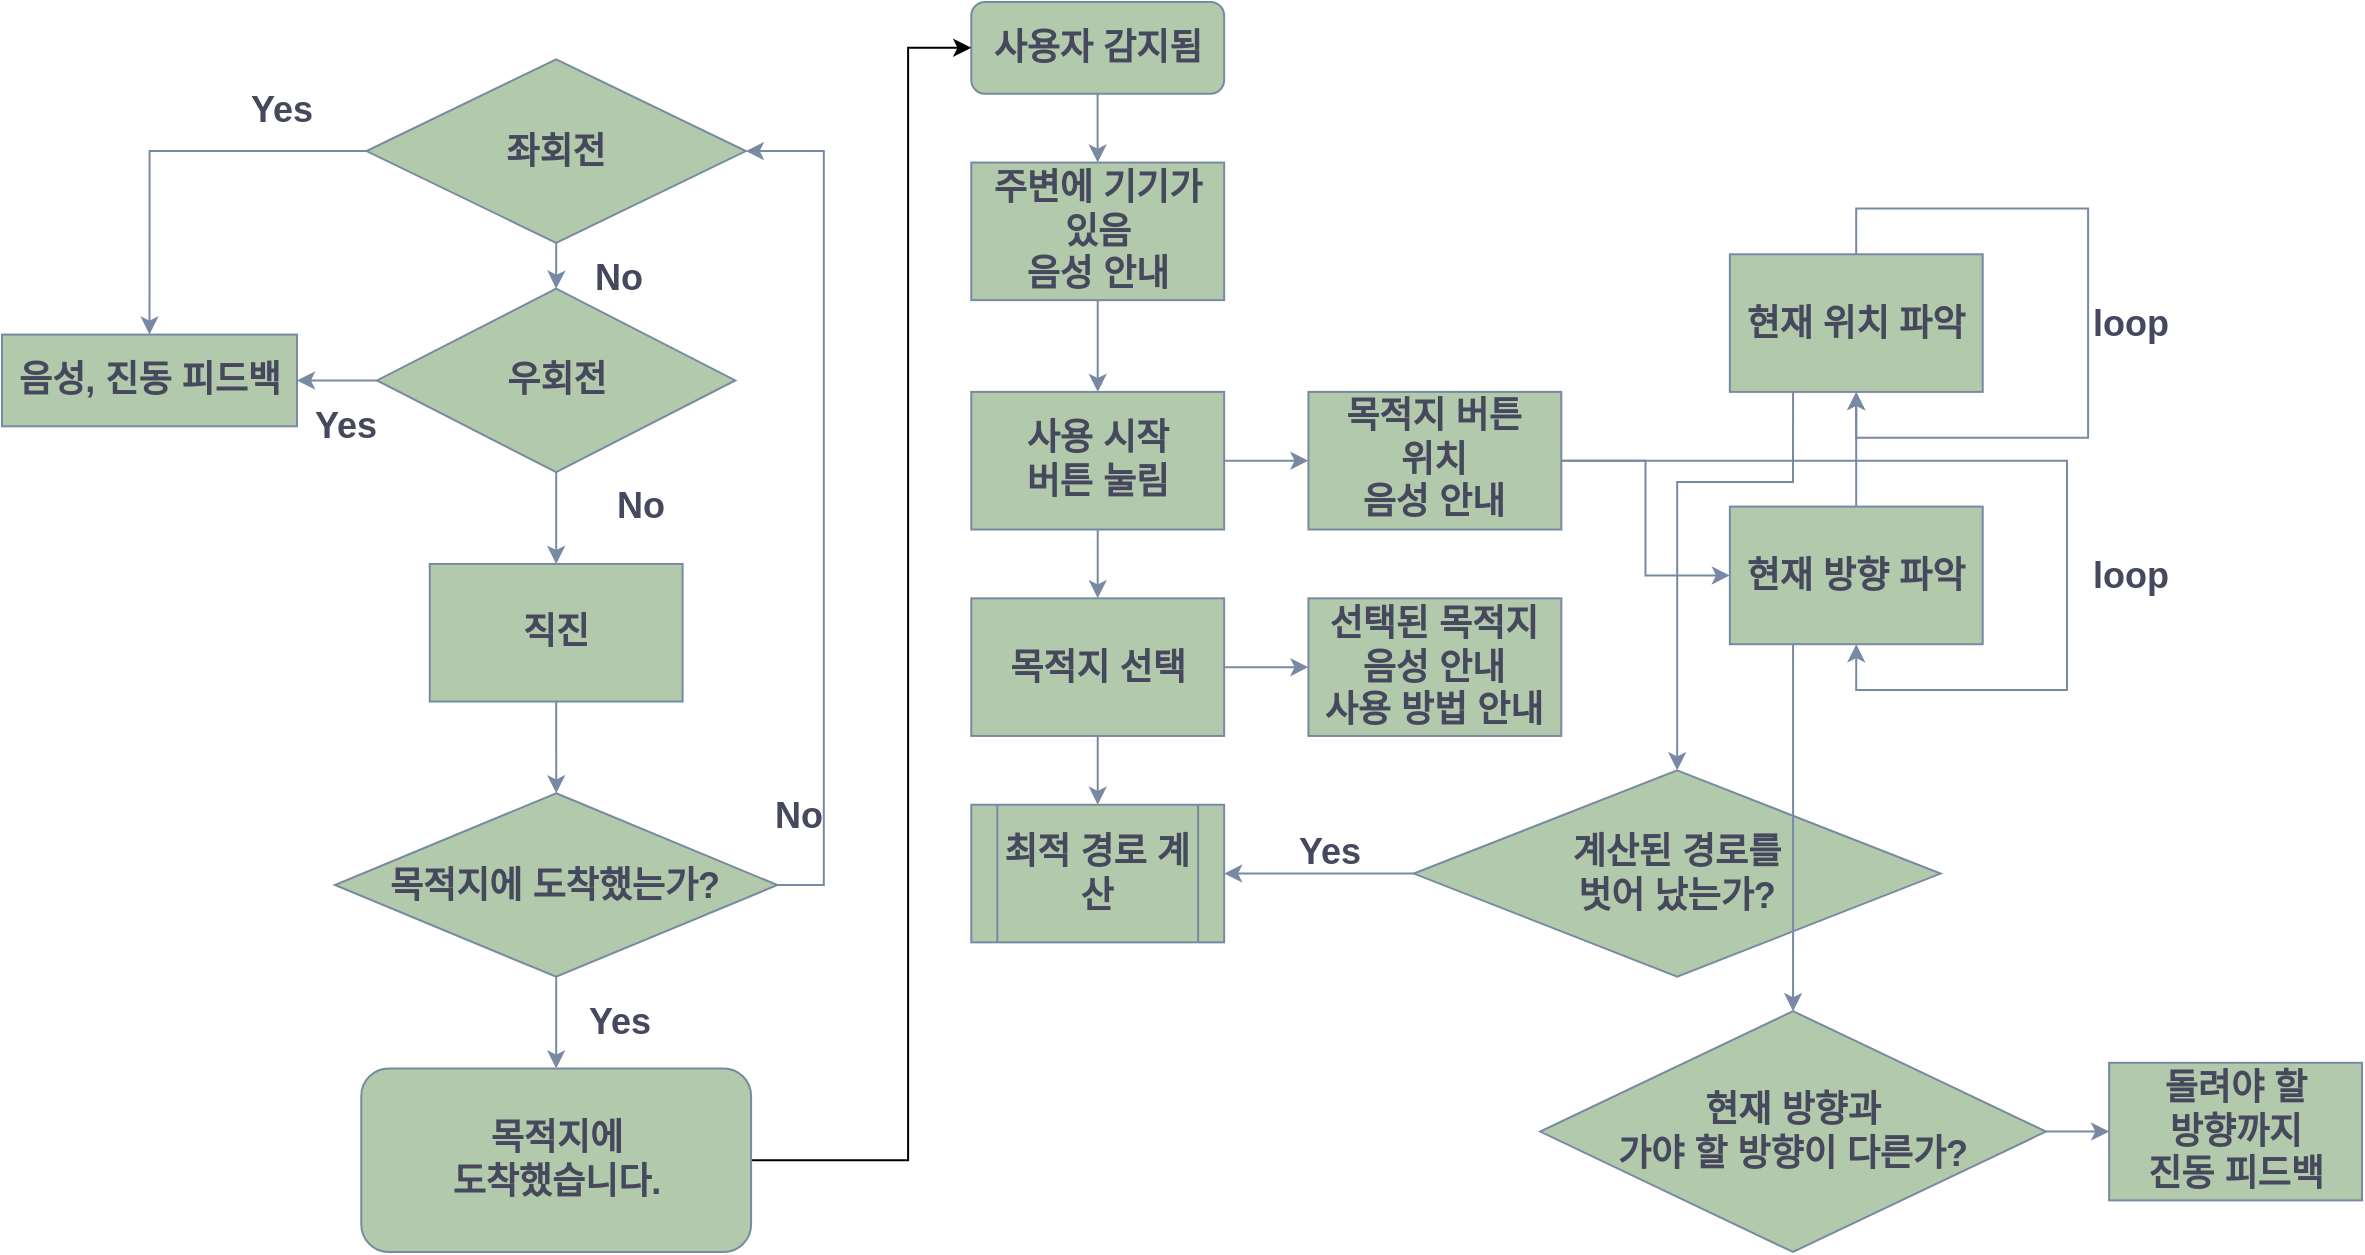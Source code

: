 <mxfile version="18.1.1" type="github">
  <diagram id="C5RBs43oDa-KdzZeNtuy" name="Page-1">
    <mxGraphModel dx="2391" dy="874" grid="1" gridSize="10" guides="1" tooltips="1" connect="1" arrows="1" fold="1" page="1" pageScale="1" pageWidth="827" pageHeight="1169" math="0" shadow="0">
      <root>
        <mxCell id="WIyWlLk6GJQsqaUBKTNV-0" />
        <mxCell id="WIyWlLk6GJQsqaUBKTNV-1" parent="WIyWlLk6GJQsqaUBKTNV-0" />
        <mxCell id="WIyWlLk6GJQsqaUBKTNV-3" value="사용자 감지됨" style="rounded=1;whiteSpace=wrap;html=1;fontSize=18;glass=0;strokeWidth=1;shadow=0;fillColor=#B2C9AB;strokeColor=#788AA3;fontColor=#46495D;fontStyle=1;verticalAlign=middle;horizontal=1;" parent="WIyWlLk6GJQsqaUBKTNV-1" vertex="1">
          <mxGeometry x="124.643" width="126.429" height="45.872" as="geometry" />
        </mxCell>
        <mxCell id="w0Yd1vq2z6F1_iMxDuXJ-2" value="사용 시작&lt;br style=&quot;font-size: 18px;&quot;&gt;버튼 눌림" style="rounded=0;whiteSpace=wrap;html=1;fillColor=#B2C9AB;strokeColor=#788AA3;fontColor=#46495D;fontStyle=1;fontSize=18;verticalAlign=middle;horizontal=1;" parent="WIyWlLk6GJQsqaUBKTNV-1" vertex="1">
          <mxGeometry x="124.643" y="194.954" width="126.429" height="68.807" as="geometry" />
        </mxCell>
        <mxCell id="w0Yd1vq2z6F1_iMxDuXJ-4" value="목적지 선택" style="rounded=0;whiteSpace=wrap;html=1;fillColor=#B2C9AB;strokeColor=#788AA3;fontColor=#46495D;fontStyle=1;fontSize=18;verticalAlign=middle;horizontal=1;" parent="WIyWlLk6GJQsqaUBKTNV-1" vertex="1">
          <mxGeometry x="124.643" y="298.165" width="126.429" height="68.807" as="geometry" />
        </mxCell>
        <mxCell id="w0Yd1vq2z6F1_iMxDuXJ-32" style="edgeStyle=orthogonalEdgeStyle;rounded=0;orthogonalLoop=1;jettySize=auto;html=1;exitX=0.5;exitY=1;exitDx=0;exitDy=0;entryX=0.5;entryY=0;entryDx=0;entryDy=0;strokeColor=#788AA3;fontColor=#46495D;fontStyle=1;fontSize=18;verticalAlign=middle;horizontal=1;" parent="WIyWlLk6GJQsqaUBKTNV-1" source="w0Yd1vq2z6F1_iMxDuXJ-2" target="w0Yd1vq2z6F1_iMxDuXJ-4" edge="1">
          <mxGeometry relative="1" as="geometry" />
        </mxCell>
        <mxCell id="w0Yd1vq2z6F1_iMxDuXJ-6" value="최적 경로 계산" style="shape=process;whiteSpace=wrap;html=1;backgroundOutline=1;fillColor=#B2C9AB;strokeColor=#788AA3;fontColor=#46495D;fontStyle=1;fontSize=18;verticalAlign=middle;horizontal=1;" parent="WIyWlLk6GJQsqaUBKTNV-1" vertex="1">
          <mxGeometry x="124.643" y="401.376" width="126.429" height="68.807" as="geometry" />
        </mxCell>
        <mxCell id="w0Yd1vq2z6F1_iMxDuXJ-34" style="edgeStyle=orthogonalEdgeStyle;rounded=0;orthogonalLoop=1;jettySize=auto;html=1;exitX=0.5;exitY=1;exitDx=0;exitDy=0;entryX=0.5;entryY=0;entryDx=0;entryDy=0;strokeColor=#788AA3;fontColor=#46495D;fontStyle=1;fontSize=18;verticalAlign=middle;horizontal=1;" parent="WIyWlLk6GJQsqaUBKTNV-1" source="w0Yd1vq2z6F1_iMxDuXJ-4" target="w0Yd1vq2z6F1_iMxDuXJ-6" edge="1">
          <mxGeometry relative="1" as="geometry" />
        </mxCell>
        <mxCell id="w0Yd1vq2z6F1_iMxDuXJ-26" value="" style="edgeStyle=orthogonalEdgeStyle;rounded=0;orthogonalLoop=1;jettySize=auto;html=1;strokeColor=#788AA3;fontColor=#46495D;fontStyle=1;fontSize=18;verticalAlign=middle;horizontal=1;" parent="WIyWlLk6GJQsqaUBKTNV-1" source="w0Yd1vq2z6F1_iMxDuXJ-23" target="w0Yd1vq2z6F1_iMxDuXJ-2" edge="1">
          <mxGeometry relative="1" as="geometry" />
        </mxCell>
        <mxCell id="w0Yd1vq2z6F1_iMxDuXJ-23" value="주변에 기기가 있음&lt;br style=&quot;font-size: 18px;&quot;&gt;음성 안내" style="rounded=0;whiteSpace=wrap;html=1;fillColor=#B2C9AB;strokeColor=#788AA3;fontColor=#46495D;fontStyle=1;fontSize=18;verticalAlign=middle;horizontal=1;" parent="WIyWlLk6GJQsqaUBKTNV-1" vertex="1">
          <mxGeometry x="124.643" y="80.275" width="126.429" height="68.807" as="geometry" />
        </mxCell>
        <mxCell id="w0Yd1vq2z6F1_iMxDuXJ-22" value="" style="edgeStyle=orthogonalEdgeStyle;rounded=0;orthogonalLoop=1;jettySize=auto;html=1;entryX=0.5;entryY=0;entryDx=0;entryDy=0;strokeColor=#788AA3;fontColor=#46495D;fontStyle=1;fontSize=18;verticalAlign=middle;horizontal=1;" parent="WIyWlLk6GJQsqaUBKTNV-1" source="WIyWlLk6GJQsqaUBKTNV-3" target="w0Yd1vq2z6F1_iMxDuXJ-23" edge="1">
          <mxGeometry relative="1" as="geometry">
            <mxPoint x="187.857" y="91.743" as="targetPoint" />
          </mxGeometry>
        </mxCell>
        <mxCell id="w0Yd1vq2z6F1_iMxDuXJ-27" value="목적지 버튼&lt;br&gt;위치&lt;br style=&quot;font-size: 18px;&quot;&gt;음성 안내" style="whiteSpace=wrap;html=1;rounded=0;fillColor=#B2C9AB;strokeColor=#788AA3;fontColor=#46495D;fontStyle=1;fontSize=18;verticalAlign=middle;horizontal=1;" parent="WIyWlLk6GJQsqaUBKTNV-1" vertex="1">
          <mxGeometry x="293.214" y="194.954" width="126.429" height="68.807" as="geometry" />
        </mxCell>
        <mxCell id="w0Yd1vq2z6F1_iMxDuXJ-28" value="" style="edgeStyle=orthogonalEdgeStyle;rounded=0;orthogonalLoop=1;jettySize=auto;html=1;strokeColor=#788AA3;fontColor=#46495D;fontStyle=1;fontSize=18;verticalAlign=middle;horizontal=1;" parent="WIyWlLk6GJQsqaUBKTNV-1" source="w0Yd1vq2z6F1_iMxDuXJ-2" target="w0Yd1vq2z6F1_iMxDuXJ-27" edge="1">
          <mxGeometry relative="1" as="geometry" />
        </mxCell>
        <mxCell id="w0Yd1vq2z6F1_iMxDuXJ-30" value="선택된 목적지&lt;br style=&quot;font-size: 18px;&quot;&gt;음성 안내&lt;br style=&quot;font-size: 18px;&quot;&gt;사용 방법 안내" style="whiteSpace=wrap;html=1;rounded=0;fillColor=#B2C9AB;strokeColor=#788AA3;fontColor=#46495D;fontStyle=1;fontSize=18;verticalAlign=middle;horizontal=1;" parent="WIyWlLk6GJQsqaUBKTNV-1" vertex="1">
          <mxGeometry x="293.214" y="298.165" width="126.429" height="68.807" as="geometry" />
        </mxCell>
        <mxCell id="w0Yd1vq2z6F1_iMxDuXJ-33" style="edgeStyle=orthogonalEdgeStyle;rounded=0;orthogonalLoop=1;jettySize=auto;html=1;entryX=0;entryY=0.5;entryDx=0;entryDy=0;strokeColor=#788AA3;fontColor=#46495D;fontStyle=1;fontSize=18;verticalAlign=middle;horizontal=1;" parent="WIyWlLk6GJQsqaUBKTNV-1" source="w0Yd1vq2z6F1_iMxDuXJ-4" target="w0Yd1vq2z6F1_iMxDuXJ-30" edge="1">
          <mxGeometry relative="1" as="geometry" />
        </mxCell>
        <mxCell id="w0Yd1vq2z6F1_iMxDuXJ-35" value="현재 위치 파악" style="whiteSpace=wrap;html=1;rounded=0;fillColor=#B2C9AB;strokeColor=#788AA3;fontColor=#46495D;fontStyle=1;fontSize=18;verticalAlign=middle;horizontal=1;" parent="WIyWlLk6GJQsqaUBKTNV-1" vertex="1">
          <mxGeometry x="503.929" y="126.147" width="126.429" height="68.807" as="geometry" />
        </mxCell>
        <mxCell id="w0Yd1vq2z6F1_iMxDuXJ-36" value="" style="edgeStyle=orthogonalEdgeStyle;rounded=0;orthogonalLoop=1;jettySize=auto;html=1;strokeColor=#788AA3;fontColor=#46495D;fontStyle=1;fontSize=18;verticalAlign=middle;horizontal=1;" parent="WIyWlLk6GJQsqaUBKTNV-1" source="w0Yd1vq2z6F1_iMxDuXJ-27" target="w0Yd1vq2z6F1_iMxDuXJ-35" edge="1">
          <mxGeometry relative="1" as="geometry" />
        </mxCell>
        <mxCell id="w0Yd1vq2z6F1_iMxDuXJ-37" value="현재 방향 파악" style="whiteSpace=wrap;html=1;rounded=0;fillColor=#B2C9AB;strokeColor=#788AA3;fontColor=#46495D;fontStyle=1;fontSize=18;verticalAlign=middle;horizontal=1;" parent="WIyWlLk6GJQsqaUBKTNV-1" vertex="1">
          <mxGeometry x="503.929" y="252.294" width="126.429" height="68.807" as="geometry" />
        </mxCell>
        <mxCell id="w0Yd1vq2z6F1_iMxDuXJ-38" value="" style="edgeStyle=orthogonalEdgeStyle;rounded=0;orthogonalLoop=1;jettySize=auto;html=1;strokeColor=#788AA3;fontColor=#46495D;fontStyle=1;fontSize=18;verticalAlign=middle;horizontal=1;" parent="WIyWlLk6GJQsqaUBKTNV-1" source="w0Yd1vq2z6F1_iMxDuXJ-27" target="w0Yd1vq2z6F1_iMxDuXJ-37" edge="1">
          <mxGeometry relative="1" as="geometry" />
        </mxCell>
        <mxCell id="w0Yd1vq2z6F1_iMxDuXJ-39" style="edgeStyle=orthogonalEdgeStyle;rounded=0;orthogonalLoop=1;jettySize=auto;html=1;entryX=0.5;entryY=1;entryDx=0;entryDy=0;strokeColor=#788AA3;fontColor=#46495D;fontStyle=1;fontSize=18;verticalAlign=middle;horizontal=1;" parent="WIyWlLk6GJQsqaUBKTNV-1" source="w0Yd1vq2z6F1_iMxDuXJ-35" target="w0Yd1vq2z6F1_iMxDuXJ-35" edge="1">
          <mxGeometry relative="1" as="geometry">
            <Array as="points">
              <mxPoint x="567.143" y="103.211" />
              <mxPoint x="683.036" y="103.211" />
              <mxPoint x="683.036" y="217.89" />
              <mxPoint x="567.143" y="217.89" />
            </Array>
          </mxGeometry>
        </mxCell>
        <mxCell id="w0Yd1vq2z6F1_iMxDuXJ-40" style="edgeStyle=orthogonalEdgeStyle;rounded=0;orthogonalLoop=1;jettySize=auto;html=1;entryX=0.5;entryY=1;entryDx=0;entryDy=0;strokeColor=#788AA3;fontColor=#46495D;fontStyle=1;fontSize=18;verticalAlign=middle;horizontal=1;" parent="WIyWlLk6GJQsqaUBKTNV-1" source="w0Yd1vq2z6F1_iMxDuXJ-37" target="w0Yd1vq2z6F1_iMxDuXJ-37" edge="1">
          <mxGeometry relative="1" as="geometry">
            <Array as="points">
              <mxPoint x="567.143" y="229.358" />
              <mxPoint x="672.5" y="229.358" />
              <mxPoint x="672.5" y="344.037" />
              <mxPoint x="567.143" y="344.037" />
            </Array>
          </mxGeometry>
        </mxCell>
        <mxCell id="w0Yd1vq2z6F1_iMxDuXJ-41" value="loop" style="text;html=1;strokeColor=none;fillColor=none;align=center;verticalAlign=middle;whiteSpace=wrap;rounded=0;fontColor=#46495D;fontStyle=1;fontSize=18;horizontal=1;" parent="WIyWlLk6GJQsqaUBKTNV-1" vertex="1">
          <mxGeometry x="672.5" y="149.083" width="63.214" height="22.936" as="geometry" />
        </mxCell>
        <mxCell id="w0Yd1vq2z6F1_iMxDuXJ-42" value="loop" style="text;html=1;strokeColor=none;fillColor=none;align=center;verticalAlign=middle;whiteSpace=wrap;rounded=0;fontColor=#46495D;fontStyle=1;fontSize=18;horizontal=1;" parent="WIyWlLk6GJQsqaUBKTNV-1" vertex="1">
          <mxGeometry x="672.5" y="275.229" width="63.214" height="22.936" as="geometry" />
        </mxCell>
        <mxCell id="w0Yd1vq2z6F1_iMxDuXJ-50" style="edgeStyle=orthogonalEdgeStyle;rounded=0;orthogonalLoop=1;jettySize=auto;html=1;exitX=0;exitY=0.5;exitDx=0;exitDy=0;entryX=1;entryY=0.5;entryDx=0;entryDy=0;strokeColor=#788AA3;fontColor=#46495D;fontStyle=1;fontSize=18;verticalAlign=middle;horizontal=1;" parent="WIyWlLk6GJQsqaUBKTNV-1" source="w0Yd1vq2z6F1_iMxDuXJ-47" target="w0Yd1vq2z6F1_iMxDuXJ-6" edge="1">
          <mxGeometry relative="1" as="geometry" />
        </mxCell>
        <mxCell id="w0Yd1vq2z6F1_iMxDuXJ-44" style="edgeStyle=orthogonalEdgeStyle;rounded=0;orthogonalLoop=1;jettySize=auto;html=1;exitX=0.25;exitY=1;exitDx=0;exitDy=0;entryX=0.5;entryY=0;entryDx=0;entryDy=0;strokeColor=#788AA3;fontColor=#46495D;fontStyle=1;fontSize=18;verticalAlign=middle;horizontal=1;" parent="WIyWlLk6GJQsqaUBKTNV-1" source="w0Yd1vq2z6F1_iMxDuXJ-35" target="w0Yd1vq2z6F1_iMxDuXJ-47" edge="1">
          <mxGeometry relative="1" as="geometry">
            <mxPoint x="440.714" y="458.716" as="targetPoint" />
            <Array as="points">
              <mxPoint x="536" y="240" />
              <mxPoint x="478" y="240" />
            </Array>
          </mxGeometry>
        </mxCell>
        <mxCell id="w0Yd1vq2z6F1_iMxDuXJ-53" value="Yes" style="text;html=1;strokeColor=none;fillColor=none;align=center;verticalAlign=middle;whiteSpace=wrap;rounded=0;fontColor=#46495D;fontStyle=1;fontSize=18;horizontal=1;" parent="WIyWlLk6GJQsqaUBKTNV-1" vertex="1">
          <mxGeometry x="282.679" y="424.312" width="42.143" as="geometry" />
        </mxCell>
        <mxCell id="w0Yd1vq2z6F1_iMxDuXJ-47" value="계산된 경로를&lt;br style=&quot;font-size: 18px;&quot;&gt;벗어 났는가?" style="rhombus;whiteSpace=wrap;html=1;fillColor=#B2C9AB;strokeColor=#788AA3;fontColor=#46495D;fontStyle=1;fontSize=18;verticalAlign=middle;horizontal=1;" parent="WIyWlLk6GJQsqaUBKTNV-1" vertex="1">
          <mxGeometry x="345.893" y="384.174" width="263.393" height="103.211" as="geometry" />
        </mxCell>
        <mxCell id="w0Yd1vq2z6F1_iMxDuXJ-57" style="edgeStyle=orthogonalEdgeStyle;rounded=0;orthogonalLoop=1;jettySize=auto;html=1;exitX=0.25;exitY=1;exitDx=0;exitDy=0;entryX=0.5;entryY=0;entryDx=0;entryDy=0;strokeColor=#788AA3;fontColor=#46495D;fontStyle=1;fontSize=18;verticalAlign=middle;horizontal=1;" parent="WIyWlLk6GJQsqaUBKTNV-1" source="w0Yd1vq2z6F1_iMxDuXJ-37" target="w0Yd1vq2z6F1_iMxDuXJ-55" edge="1">
          <mxGeometry relative="1" as="geometry" />
        </mxCell>
        <mxCell id="w0Yd1vq2z6F1_iMxDuXJ-55" value="현재 방향과&lt;br style=&quot;font-size: 18px;&quot;&gt;가야 할 방향이 다른가?" style="rhombus;whiteSpace=wrap;html=1;fillColor=#B2C9AB;strokeColor=#788AA3;fontColor=#46495D;fontStyle=1;fontSize=18;verticalAlign=middle;horizontal=1;" parent="WIyWlLk6GJQsqaUBKTNV-1" vertex="1">
          <mxGeometry x="409.107" y="504.587" width="252.857" height="120.413" as="geometry" />
        </mxCell>
        <mxCell id="w0Yd1vq2z6F1_iMxDuXJ-58" value="돌려야 할&lt;br&gt;방향까지&lt;br style=&quot;font-size: 18px;&quot;&gt;진동 피드백" style="whiteSpace=wrap;html=1;fillColor=#B2C9AB;strokeColor=#788AA3;fontColor=#46495D;fontStyle=1;fontSize=18;verticalAlign=middle;horizontal=1;" parent="WIyWlLk6GJQsqaUBKTNV-1" vertex="1">
          <mxGeometry x="693.571" y="530.39" width="126.429" height="68.807" as="geometry" />
        </mxCell>
        <mxCell id="w0Yd1vq2z6F1_iMxDuXJ-60" value="좌회전" style="rhombus;whiteSpace=wrap;html=1;fillColor=#B2C9AB;strokeColor=#788AA3;fontColor=#46495D;fontStyle=1;fontSize=18;verticalAlign=middle;horizontal=1;" parent="WIyWlLk6GJQsqaUBKTNV-1" vertex="1">
          <mxGeometry x="-177.732" y="28.67" width="189.643" height="91.743" as="geometry" />
        </mxCell>
        <mxCell id="w0Yd1vq2z6F1_iMxDuXJ-59" value="" style="edgeStyle=orthogonalEdgeStyle;rounded=0;orthogonalLoop=1;jettySize=auto;html=1;strokeColor=#788AA3;fontColor=#46495D;fontStyle=1;fontSize=18;verticalAlign=middle;horizontal=1;" parent="WIyWlLk6GJQsqaUBKTNV-1" source="w0Yd1vq2z6F1_iMxDuXJ-55" target="w0Yd1vq2z6F1_iMxDuXJ-58" edge="1">
          <mxGeometry relative="1" as="geometry" />
        </mxCell>
        <mxCell id="w0Yd1vq2z6F1_iMxDuXJ-63" value="우회전" style="rhombus;whiteSpace=wrap;html=1;fillColor=#B2C9AB;strokeColor=#788AA3;fontColor=#46495D;fontStyle=1;fontSize=18;verticalAlign=middle;horizontal=1;" parent="WIyWlLk6GJQsqaUBKTNV-1" vertex="1">
          <mxGeometry x="-172.464" y="143.349" width="179.107" height="91.743" as="geometry" />
        </mxCell>
        <mxCell id="w0Yd1vq2z6F1_iMxDuXJ-64" value="" style="edgeStyle=orthogonalEdgeStyle;rounded=0;orthogonalLoop=1;jettySize=auto;html=1;strokeColor=#788AA3;fontColor=#46495D;fontStyle=1;fontSize=18;verticalAlign=middle;horizontal=1;" parent="WIyWlLk6GJQsqaUBKTNV-1" source="w0Yd1vq2z6F1_iMxDuXJ-60" target="w0Yd1vq2z6F1_iMxDuXJ-63" edge="1">
          <mxGeometry relative="1" as="geometry" />
        </mxCell>
        <mxCell id="w0Yd1vq2z6F1_iMxDuXJ-74" style="edgeStyle=orthogonalEdgeStyle;rounded=0;orthogonalLoop=1;jettySize=auto;html=1;exitX=0;exitY=0.5;exitDx=0;exitDy=0;strokeColor=#788AA3;fontColor=#46495D;fontStyle=1;fontSize=18;verticalAlign=middle;horizontal=1;" parent="WIyWlLk6GJQsqaUBKTNV-1" edge="1">
          <mxGeometry relative="1" as="geometry">
            <mxPoint x="-178.435" y="303.517" as="targetPoint" />
            <mxPoint x="-177.732" y="303.899" as="sourcePoint" />
          </mxGeometry>
        </mxCell>
        <mxCell id="w0Yd1vq2z6F1_iMxDuXJ-67" value="No" style="text;html=1;strokeColor=none;fillColor=none;align=center;verticalAlign=middle;whiteSpace=wrap;rounded=0;fontColor=#46495D;fontStyle=1;fontSize=18;horizontal=1;" parent="WIyWlLk6GJQsqaUBKTNV-1" vertex="1">
          <mxGeometry x="-82.911" y="120.413" width="63.214" height="34.404" as="geometry" />
        </mxCell>
        <mxCell id="w0Yd1vq2z6F1_iMxDuXJ-85" value="" style="edgeStyle=orthogonalEdgeStyle;rounded=0;orthogonalLoop=1;jettySize=auto;html=1;exitX=0.5;exitY=1;exitDx=0;exitDy=0;strokeColor=#788AA3;fontColor=#46495D;fontStyle=1;fontSize=18;verticalAlign=middle;horizontal=1;" parent="WIyWlLk6GJQsqaUBKTNV-1" source="w0Yd1vq2z6F1_iMxDuXJ-63" target="w0Yd1vq2z6F1_iMxDuXJ-84" edge="1">
          <mxGeometry relative="1" as="geometry" />
        </mxCell>
        <mxCell id="w0Yd1vq2z6F1_iMxDuXJ-70" value="No" style="text;html=1;strokeColor=none;fillColor=none;align=center;verticalAlign=middle;whiteSpace=wrap;rounded=0;fontColor=#46495D;fontStyle=1;fontSize=18;horizontal=1;" parent="WIyWlLk6GJQsqaUBKTNV-1" vertex="1">
          <mxGeometry x="-72.375" y="235.092" width="63.214" height="34.404" as="geometry" />
        </mxCell>
        <mxCell id="w0Yd1vq2z6F1_iMxDuXJ-72" value="음성, 진동 피드백" style="rounded=0;whiteSpace=wrap;html=1;fillColor=#B2C9AB;strokeColor=#788AA3;fontColor=#46495D;fontStyle=1;fontSize=18;verticalAlign=middle;horizontal=1;" parent="WIyWlLk6GJQsqaUBKTNV-1" vertex="1">
          <mxGeometry x="-360" y="166.284" width="147.5" height="45.872" as="geometry" />
        </mxCell>
        <mxCell id="w0Yd1vq2z6F1_iMxDuXJ-71" style="edgeStyle=orthogonalEdgeStyle;rounded=0;orthogonalLoop=1;jettySize=auto;html=1;exitX=0;exitY=0.5;exitDx=0;exitDy=0;entryX=0.5;entryY=0;entryDx=0;entryDy=0;strokeColor=#788AA3;fontColor=#46495D;fontStyle=1;fontSize=18;verticalAlign=middle;horizontal=1;" parent="WIyWlLk6GJQsqaUBKTNV-1" source="w0Yd1vq2z6F1_iMxDuXJ-60" target="w0Yd1vq2z6F1_iMxDuXJ-72" edge="1">
          <mxGeometry relative="1" as="geometry">
            <mxPoint x="-219.875" y="74.159" as="targetPoint" />
          </mxGeometry>
        </mxCell>
        <mxCell id="w0Yd1vq2z6F1_iMxDuXJ-76" value="Yes" style="text;html=1;strokeColor=none;fillColor=none;align=center;verticalAlign=middle;whiteSpace=wrap;rounded=0;fontColor=#46495D;fontStyle=1;fontSize=18;horizontal=1;" parent="WIyWlLk6GJQsqaUBKTNV-1" vertex="1">
          <mxGeometry x="-240.946" y="43.005" width="42.143" height="22.936" as="geometry" />
        </mxCell>
        <mxCell id="w0Yd1vq2z6F1_iMxDuXJ-77" value="Yes" style="text;html=1;strokeColor=none;fillColor=none;align=center;verticalAlign=middle;whiteSpace=wrap;rounded=0;fontColor=#46495D;fontStyle=1;fontSize=18;horizontal=1;" parent="WIyWlLk6GJQsqaUBKTNV-1" vertex="1">
          <mxGeometry x="-209.339" y="200.688" width="42.143" height="22.936" as="geometry" />
        </mxCell>
        <mxCell id="w0Yd1vq2z6F1_iMxDuXJ-82" style="edgeStyle=orthogonalEdgeStyle;rounded=0;orthogonalLoop=1;jettySize=auto;html=1;exitX=1;exitY=0.5;exitDx=0;exitDy=0;entryX=1;entryY=0.5;entryDx=0;entryDy=0;strokeColor=#788AA3;fontColor=#46495D;fontStyle=1;fontSize=18;verticalAlign=middle;horizontal=1;" parent="WIyWlLk6GJQsqaUBKTNV-1" source="w0Yd1vq2z6F1_iMxDuXJ-78" target="w0Yd1vq2z6F1_iMxDuXJ-60" edge="1">
          <mxGeometry relative="1" as="geometry">
            <Array as="points">
              <mxPoint x="50.893" y="441.514" />
              <mxPoint x="50.893" y="74.541" />
            </Array>
          </mxGeometry>
        </mxCell>
        <mxCell id="w0Yd1vq2z6F1_iMxDuXJ-78" value="목적지에 도착했는가?" style="rhombus;whiteSpace=wrap;html=1;fillColor=#B2C9AB;strokeColor=#788AA3;fontColor=#46495D;fontStyle=1;fontSize=18;verticalAlign=middle;horizontal=1;" parent="WIyWlLk6GJQsqaUBKTNV-1" vertex="1">
          <mxGeometry x="-193.536" y="395.642" width="221.25" height="91.743" as="geometry" />
        </mxCell>
        <mxCell id="w0Yd1vq2z6F1_iMxDuXJ-73" style="edgeStyle=orthogonalEdgeStyle;rounded=0;orthogonalLoop=1;jettySize=auto;html=1;exitX=0;exitY=0.5;exitDx=0;exitDy=0;entryX=1;entryY=0.5;entryDx=0;entryDy=0;strokeColor=#788AA3;fontColor=#46495D;fontStyle=1;fontSize=18;verticalAlign=middle;horizontal=1;" parent="WIyWlLk6GJQsqaUBKTNV-1" source="w0Yd1vq2z6F1_iMxDuXJ-63" target="w0Yd1vq2z6F1_iMxDuXJ-72" edge="1">
          <mxGeometry relative="1" as="geometry" />
        </mxCell>
        <mxCell id="w0Yd1vq2z6F1_iMxDuXJ-83" value="No" style="text;html=1;strokeColor=none;fillColor=none;align=center;verticalAlign=middle;whiteSpace=wrap;rounded=0;fontColor=#46495D;fontStyle=1;fontSize=18;horizontal=1;" parent="WIyWlLk6GJQsqaUBKTNV-1" vertex="1">
          <mxGeometry x="6.643" y="389.908" width="63.214" height="34.404" as="geometry" />
        </mxCell>
        <mxCell id="w0Yd1vq2z6F1_iMxDuXJ-84" value="직진" style="whiteSpace=wrap;html=1;fillColor=#B2C9AB;strokeColor=#788AA3;fontColor=#46495D;fontStyle=1;fontSize=18;verticalAlign=middle;horizontal=1;" parent="WIyWlLk6GJQsqaUBKTNV-1" vertex="1">
          <mxGeometry x="-146.125" y="280.963" width="126.429" height="68.807" as="geometry" />
        </mxCell>
        <mxCell id="w0Yd1vq2z6F1_iMxDuXJ-79" value="" style="edgeStyle=orthogonalEdgeStyle;rounded=0;orthogonalLoop=1;jettySize=auto;html=1;exitX=0.5;exitY=1;exitDx=0;exitDy=0;strokeColor=#788AA3;fontColor=#46495D;fontStyle=1;fontSize=18;verticalAlign=middle;horizontal=1;" parent="WIyWlLk6GJQsqaUBKTNV-1" source="w0Yd1vq2z6F1_iMxDuXJ-84" target="w0Yd1vq2z6F1_iMxDuXJ-78" edge="1">
          <mxGeometry relative="1" as="geometry">
            <mxPoint x="-82.911" y="349.771" as="sourcePoint" />
          </mxGeometry>
        </mxCell>
        <mxCell id="w0Yd1vq2z6F1_iMxDuXJ-87" value="Yes" style="text;html=1;strokeColor=none;fillColor=none;align=center;verticalAlign=middle;whiteSpace=wrap;rounded=0;fontColor=#46495D;fontStyle=1;fontSize=18;horizontal=1;" parent="WIyWlLk6GJQsqaUBKTNV-1" vertex="1">
          <mxGeometry x="-72.375" y="498.853" width="42.143" height="22.936" as="geometry" />
        </mxCell>
        <mxCell id="cZUZvH5OgQYUb_iR2aVf-1" style="edgeStyle=orthogonalEdgeStyle;rounded=0;orthogonalLoop=1;jettySize=auto;html=1;exitX=1;exitY=0.5;exitDx=0;exitDy=0;entryX=0;entryY=0.5;entryDx=0;entryDy=0;fontStyle=1;fontSize=18;verticalAlign=middle;horizontal=1;" edge="1" parent="WIyWlLk6GJQsqaUBKTNV-1" source="w0Yd1vq2z6F1_iMxDuXJ-91" target="WIyWlLk6GJQsqaUBKTNV-3">
          <mxGeometry relative="1" as="geometry">
            <Array as="points">
              <mxPoint x="93.036" y="579.128" />
              <mxPoint x="93.036" y="22.936" />
            </Array>
          </mxGeometry>
        </mxCell>
        <mxCell id="w0Yd1vq2z6F1_iMxDuXJ-91" value="목적지에&lt;br style=&quot;font-size: 18px;&quot;&gt;도착했습니다." style="rounded=1;whiteSpace=wrap;html=1;fillColor=#B2C9AB;strokeColor=#788AA3;fontColor=#46495D;fontStyle=1;fontSize=18;verticalAlign=middle;horizontal=1;" parent="WIyWlLk6GJQsqaUBKTNV-1" vertex="1">
          <mxGeometry x="-180.366" y="533.257" width="194.911" height="91.743" as="geometry" />
        </mxCell>
        <mxCell id="w0Yd1vq2z6F1_iMxDuXJ-92" style="edgeStyle=orthogonalEdgeStyle;rounded=0;orthogonalLoop=1;jettySize=auto;html=1;exitX=0.5;exitY=1;exitDx=0;exitDy=0;entryX=0.5;entryY=0;entryDx=0;entryDy=0;strokeColor=#788AA3;fontColor=#46495D;fontStyle=1;fontSize=18;verticalAlign=middle;horizontal=1;" parent="WIyWlLk6GJQsqaUBKTNV-1" source="w0Yd1vq2z6F1_iMxDuXJ-78" target="w0Yd1vq2z6F1_iMxDuXJ-91" edge="1">
          <mxGeometry relative="1" as="geometry" />
        </mxCell>
      </root>
    </mxGraphModel>
  </diagram>
</mxfile>
